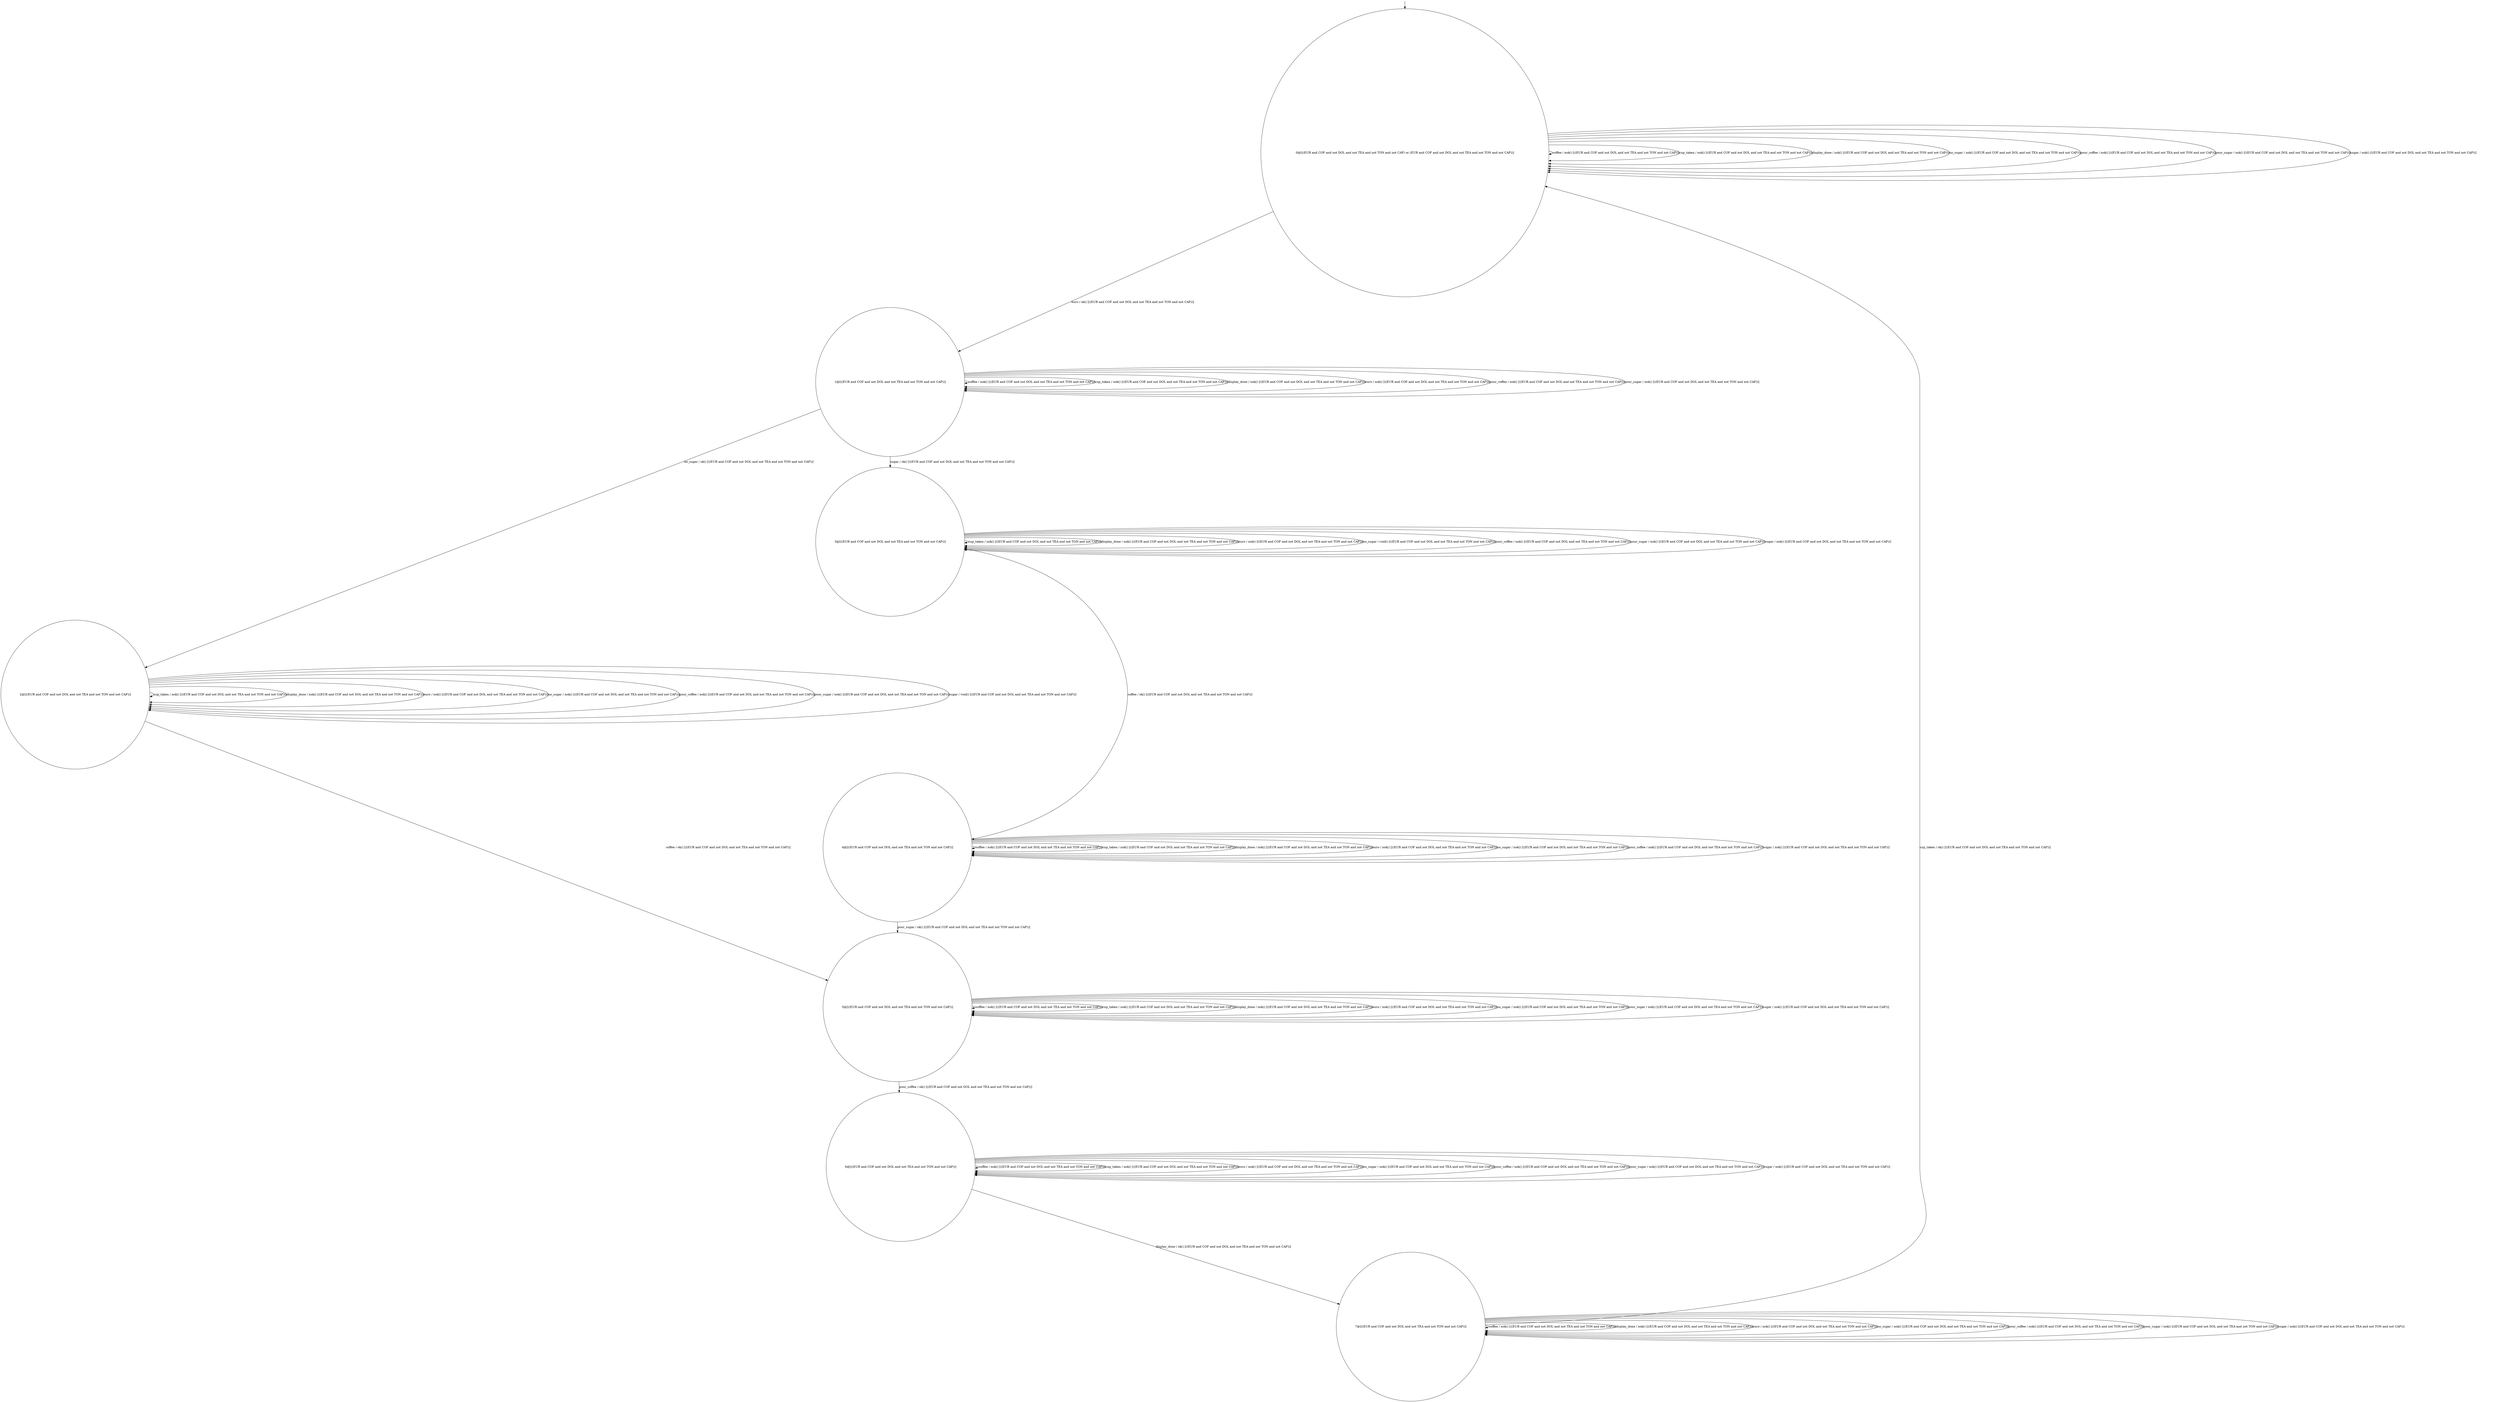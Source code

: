 digraph g {
	edge [lblstyle="above, sloped"];
	s0 [shape="circle" label="0@[((EUR and COF and not DOL and not TEA and not TON and not CAP) or (EUR and COF and not DOL and not TEA and not TON and not CAP))]"];
	s1 [shape="circle" label="1@[((EUR and COF and not DOL and not TEA and not TON and not CAP))]"];
	s2 [shape="circle" label="2@[((EUR and COF and not DOL and not TEA and not TON and not CAP))]"];
	s3 [shape="circle" label="3@[((EUR and COF and not DOL and not TEA and not TON and not CAP))]"];
	s4 [shape="circle" label="4@[((EUR and COF and not DOL and not TEA and not TON and not CAP))]"];
	s5 [shape="circle" label="5@[((EUR and COF and not DOL and not TEA and not TON and not CAP))]"];
	s6 [shape="circle" label="6@[((EUR and COF and not DOL and not TEA and not TON and not CAP))]"];
	s7 [shape="circle" label="7@[((EUR and COF and not DOL and not TEA and not TON and not CAP))]"];
	s0 -> s0 [label="coffee / nok() [((EUR and COF and not DOL and not TEA and not TON and not CAP))]"];
	s0 -> s0 [label="cup_taken / nok() [((EUR and COF and not DOL and not TEA and not TON and not CAP))]"];
	s0 -> s0 [label="display_done / nok() [((EUR and COF and not DOL and not TEA and not TON and not CAP))]"];
	s0 -> s1 [label="euro / ok() [((EUR and COF and not DOL and not TEA and not TON and not CAP))]"];
	s0 -> s0 [label="no_sugar / nok() [((EUR and COF and not DOL and not TEA and not TON and not CAP))]"];
	s0 -> s0 [label="pour_coffee / nok() [((EUR and COF and not DOL and not TEA and not TON and not CAP))]"];
	s0 -> s0 [label="pour_sugar / nok() [((EUR and COF and not DOL and not TEA and not TON and not CAP))]"];
	s0 -> s0 [label="sugar / nok() [((EUR and COF and not DOL and not TEA and not TON and not CAP))]"];
	s1 -> s1 [label="coffee / nok() [((EUR and COF and not DOL and not TEA and not TON and not CAP))]"];
	s1 -> s1 [label="cup_taken / nok() [((EUR and COF and not DOL and not TEA and not TON and not CAP))]"];
	s1 -> s1 [label="display_done / nok() [((EUR and COF and not DOL and not TEA and not TON and not CAP))]"];
	s1 -> s1 [label="euro / nok() [((EUR and COF and not DOL and not TEA and not TON and not CAP))]"];
	s1 -> s2 [label="no_sugar / ok() [((EUR and COF and not DOL and not TEA and not TON and not CAP))]"];
	s1 -> s1 [label="pour_coffee / nok() [((EUR and COF and not DOL and not TEA and not TON and not CAP))]"];
	s1 -> s1 [label="pour_sugar / nok() [((EUR and COF and not DOL and not TEA and not TON and not CAP))]"];
	s1 -> s3 [label="sugar / ok() [((EUR and COF and not DOL and not TEA and not TON and not CAP))]"];
	s2 -> s5 [label="coffee / ok() [((EUR and COF and not DOL and not TEA and not TON and not CAP))]"];
	s2 -> s2 [label="cup_taken / nok() [((EUR and COF and not DOL and not TEA and not TON and not CAP))]"];
	s2 -> s2 [label="display_done / nok() [((EUR and COF and not DOL and not TEA and not TON and not CAP))]"];
	s2 -> s2 [label="euro / nok() [((EUR and COF and not DOL and not TEA and not TON and not CAP))]"];
	s2 -> s2 [label="no_sugar / nok() [((EUR and COF and not DOL and not TEA and not TON and not CAP))]"];
	s2 -> s2 [label="pour_coffee / nok() [((EUR and COF and not DOL and not TEA and not TON and not CAP))]"];
	s2 -> s2 [label="pour_sugar / nok() [((EUR and COF and not DOL and not TEA and not TON and not CAP))]"];
	s2 -> s2 [label="sugar / void() [((EUR and COF and not DOL and not TEA and not TON and not CAP))]"];
	s3 -> s4 [label="coffee / ok() [((EUR and COF and not DOL and not TEA and not TON and not CAP))]"];
	s3 -> s3 [label="cup_taken / nok() [((EUR and COF and not DOL and not TEA and not TON and not CAP))]"];
	s3 -> s3 [label="display_done / nok() [((EUR and COF and not DOL and not TEA and not TON and not CAP))]"];
	s3 -> s3 [label="euro / nok() [((EUR and COF and not DOL and not TEA and not TON and not CAP))]"];
	s3 -> s3 [label="no_sugar / void() [((EUR and COF and not DOL and not TEA and not TON and not CAP))]"];
	s3 -> s3 [label="pour_coffee / nok() [((EUR and COF and not DOL and not TEA and not TON and not CAP))]"];
	s3 -> s3 [label="pour_sugar / nok() [((EUR and COF and not DOL and not TEA and not TON and not CAP))]"];
	s3 -> s3 [label="sugar / nok() [((EUR and COF and not DOL and not TEA and not TON and not CAP))]"];
	s4 -> s4 [label="coffee / nok() [((EUR and COF and not DOL and not TEA and not TON and not CAP))]"];
	s4 -> s4 [label="cup_taken / nok() [((EUR and COF and not DOL and not TEA and not TON and not CAP))]"];
	s4 -> s4 [label="display_done / nok() [((EUR and COF and not DOL and not TEA and not TON and not CAP))]"];
	s4 -> s4 [label="euro / nok() [((EUR and COF and not DOL and not TEA and not TON and not CAP))]"];
	s4 -> s4 [label="no_sugar / nok() [((EUR and COF and not DOL and not TEA and not TON and not CAP))]"];
	s4 -> s4 [label="pour_coffee / nok() [((EUR and COF and not DOL and not TEA and not TON and not CAP))]"];
	s4 -> s5 [label="pour_sugar / ok() [((EUR and COF and not DOL and not TEA and not TON and not CAP))]"];
	s4 -> s4 [label="sugar / nok() [((EUR and COF and not DOL and not TEA and not TON and not CAP))]"];
	s5 -> s5 [label="coffee / nok() [((EUR and COF and not DOL and not TEA and not TON and not CAP))]"];
	s5 -> s5 [label="cup_taken / nok() [((EUR and COF and not DOL and not TEA and not TON and not CAP))]"];
	s5 -> s5 [label="display_done / nok() [((EUR and COF and not DOL and not TEA and not TON and not CAP))]"];
	s5 -> s5 [label="euro / nok() [((EUR and COF and not DOL and not TEA and not TON and not CAP))]"];
	s5 -> s5 [label="no_sugar / nok() [((EUR and COF and not DOL and not TEA and not TON and not CAP))]"];
	s5 -> s6 [label="pour_coffee / ok() [((EUR and COF and not DOL and not TEA and not TON and not CAP))]"];
	s5 -> s5 [label="pour_sugar / nok() [((EUR and COF and not DOL and not TEA and not TON and not CAP))]"];
	s5 -> s5 [label="sugar / nok() [((EUR and COF and not DOL and not TEA and not TON and not CAP))]"];
	s6 -> s6 [label="coffee / nok() [((EUR and COF and not DOL and not TEA and not TON and not CAP))]"];
	s6 -> s6 [label="cup_taken / nok() [((EUR and COF and not DOL and not TEA and not TON and not CAP))]"];
	s6 -> s7 [label="display_done / ok() [((EUR and COF and not DOL and not TEA and not TON and not CAP))]"];
	s6 -> s6 [label="euro / nok() [((EUR and COF and not DOL and not TEA and not TON and not CAP))]"];
	s6 -> s6 [label="no_sugar / nok() [((EUR and COF and not DOL and not TEA and not TON and not CAP))]"];
	s6 -> s6 [label="pour_coffee / nok() [((EUR and COF and not DOL and not TEA and not TON and not CAP))]"];
	s6 -> s6 [label="pour_sugar / nok() [((EUR and COF and not DOL and not TEA and not TON and not CAP))]"];
	s6 -> s6 [label="sugar / nok() [((EUR and COF and not DOL and not TEA and not TON and not CAP))]"];
	s7 -> s7 [label="coffee / nok() [((EUR and COF and not DOL and not TEA and not TON and not CAP))]"];
	s7 -> s0 [label="cup_taken / ok() [((EUR and COF and not DOL and not TEA and not TON and not CAP))]"];
	s7 -> s7 [label="display_done / nok() [((EUR and COF and not DOL and not TEA and not TON and not CAP))]"];
	s7 -> s7 [label="euro / nok() [((EUR and COF and not DOL and not TEA and not TON and not CAP))]"];
	s7 -> s7 [label="no_sugar / nok() [((EUR and COF and not DOL and not TEA and not TON and not CAP))]"];
	s7 -> s7 [label="pour_coffee / nok() [((EUR and COF and not DOL and not TEA and not TON and not CAP))]"];
	s7 -> s7 [label="pour_sugar / nok() [((EUR and COF and not DOL and not TEA and not TON and not CAP))]"];
	s7 -> s7 [label="sugar / nok() [((EUR and COF and not DOL and not TEA and not TON and not CAP))]"];
	__start0 [label="" shape="none" width="0" height="0"];
	__start0 -> s0;
}
